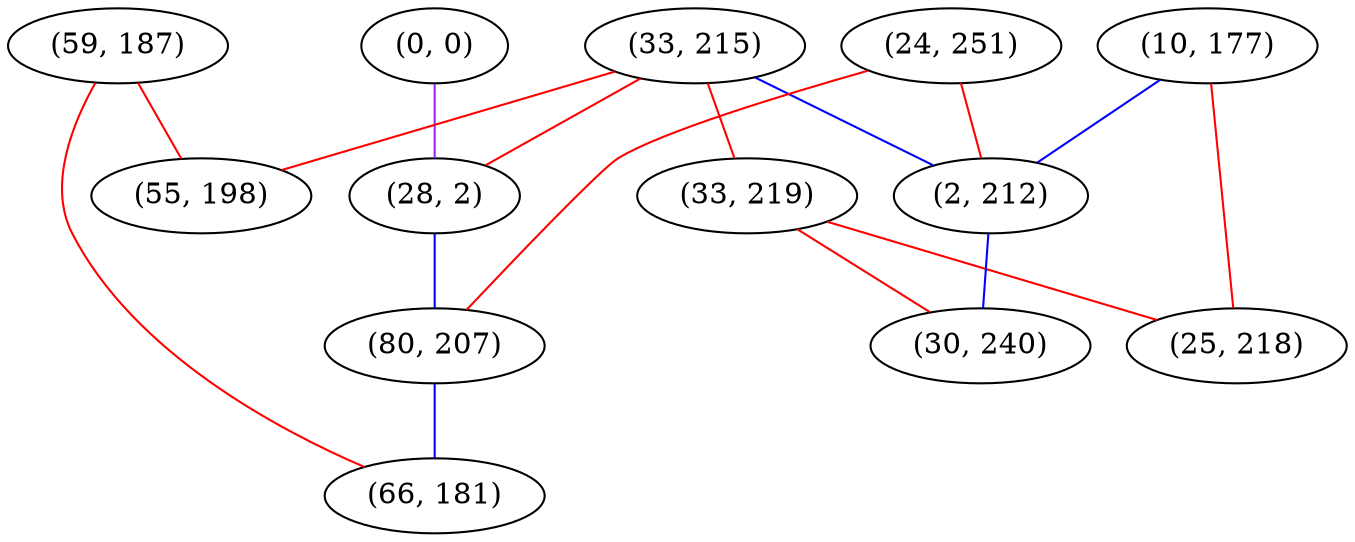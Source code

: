 graph "" {
"(0, 0)";
"(59, 187)";
"(10, 177)";
"(33, 215)";
"(24, 251)";
"(33, 219)";
"(2, 212)";
"(25, 218)";
"(28, 2)";
"(30, 240)";
"(80, 207)";
"(55, 198)";
"(66, 181)";
"(0, 0)" -- "(28, 2)"  [color=purple, key=0, weight=4];
"(59, 187)" -- "(55, 198)"  [color=red, key=0, weight=1];
"(59, 187)" -- "(66, 181)"  [color=red, key=0, weight=1];
"(10, 177)" -- "(25, 218)"  [color=red, key=0, weight=1];
"(10, 177)" -- "(2, 212)"  [color=blue, key=0, weight=3];
"(33, 215)" -- "(28, 2)"  [color=red, key=0, weight=1];
"(33, 215)" -- "(55, 198)"  [color=red, key=0, weight=1];
"(33, 215)" -- "(33, 219)"  [color=red, key=0, weight=1];
"(33, 215)" -- "(2, 212)"  [color=blue, key=0, weight=3];
"(24, 251)" -- "(2, 212)"  [color=red, key=0, weight=1];
"(24, 251)" -- "(80, 207)"  [color=red, key=0, weight=1];
"(33, 219)" -- "(25, 218)"  [color=red, key=0, weight=1];
"(33, 219)" -- "(30, 240)"  [color=red, key=0, weight=1];
"(2, 212)" -- "(30, 240)"  [color=blue, key=0, weight=3];
"(28, 2)" -- "(80, 207)"  [color=blue, key=0, weight=3];
"(80, 207)" -- "(66, 181)"  [color=blue, key=0, weight=3];
}
